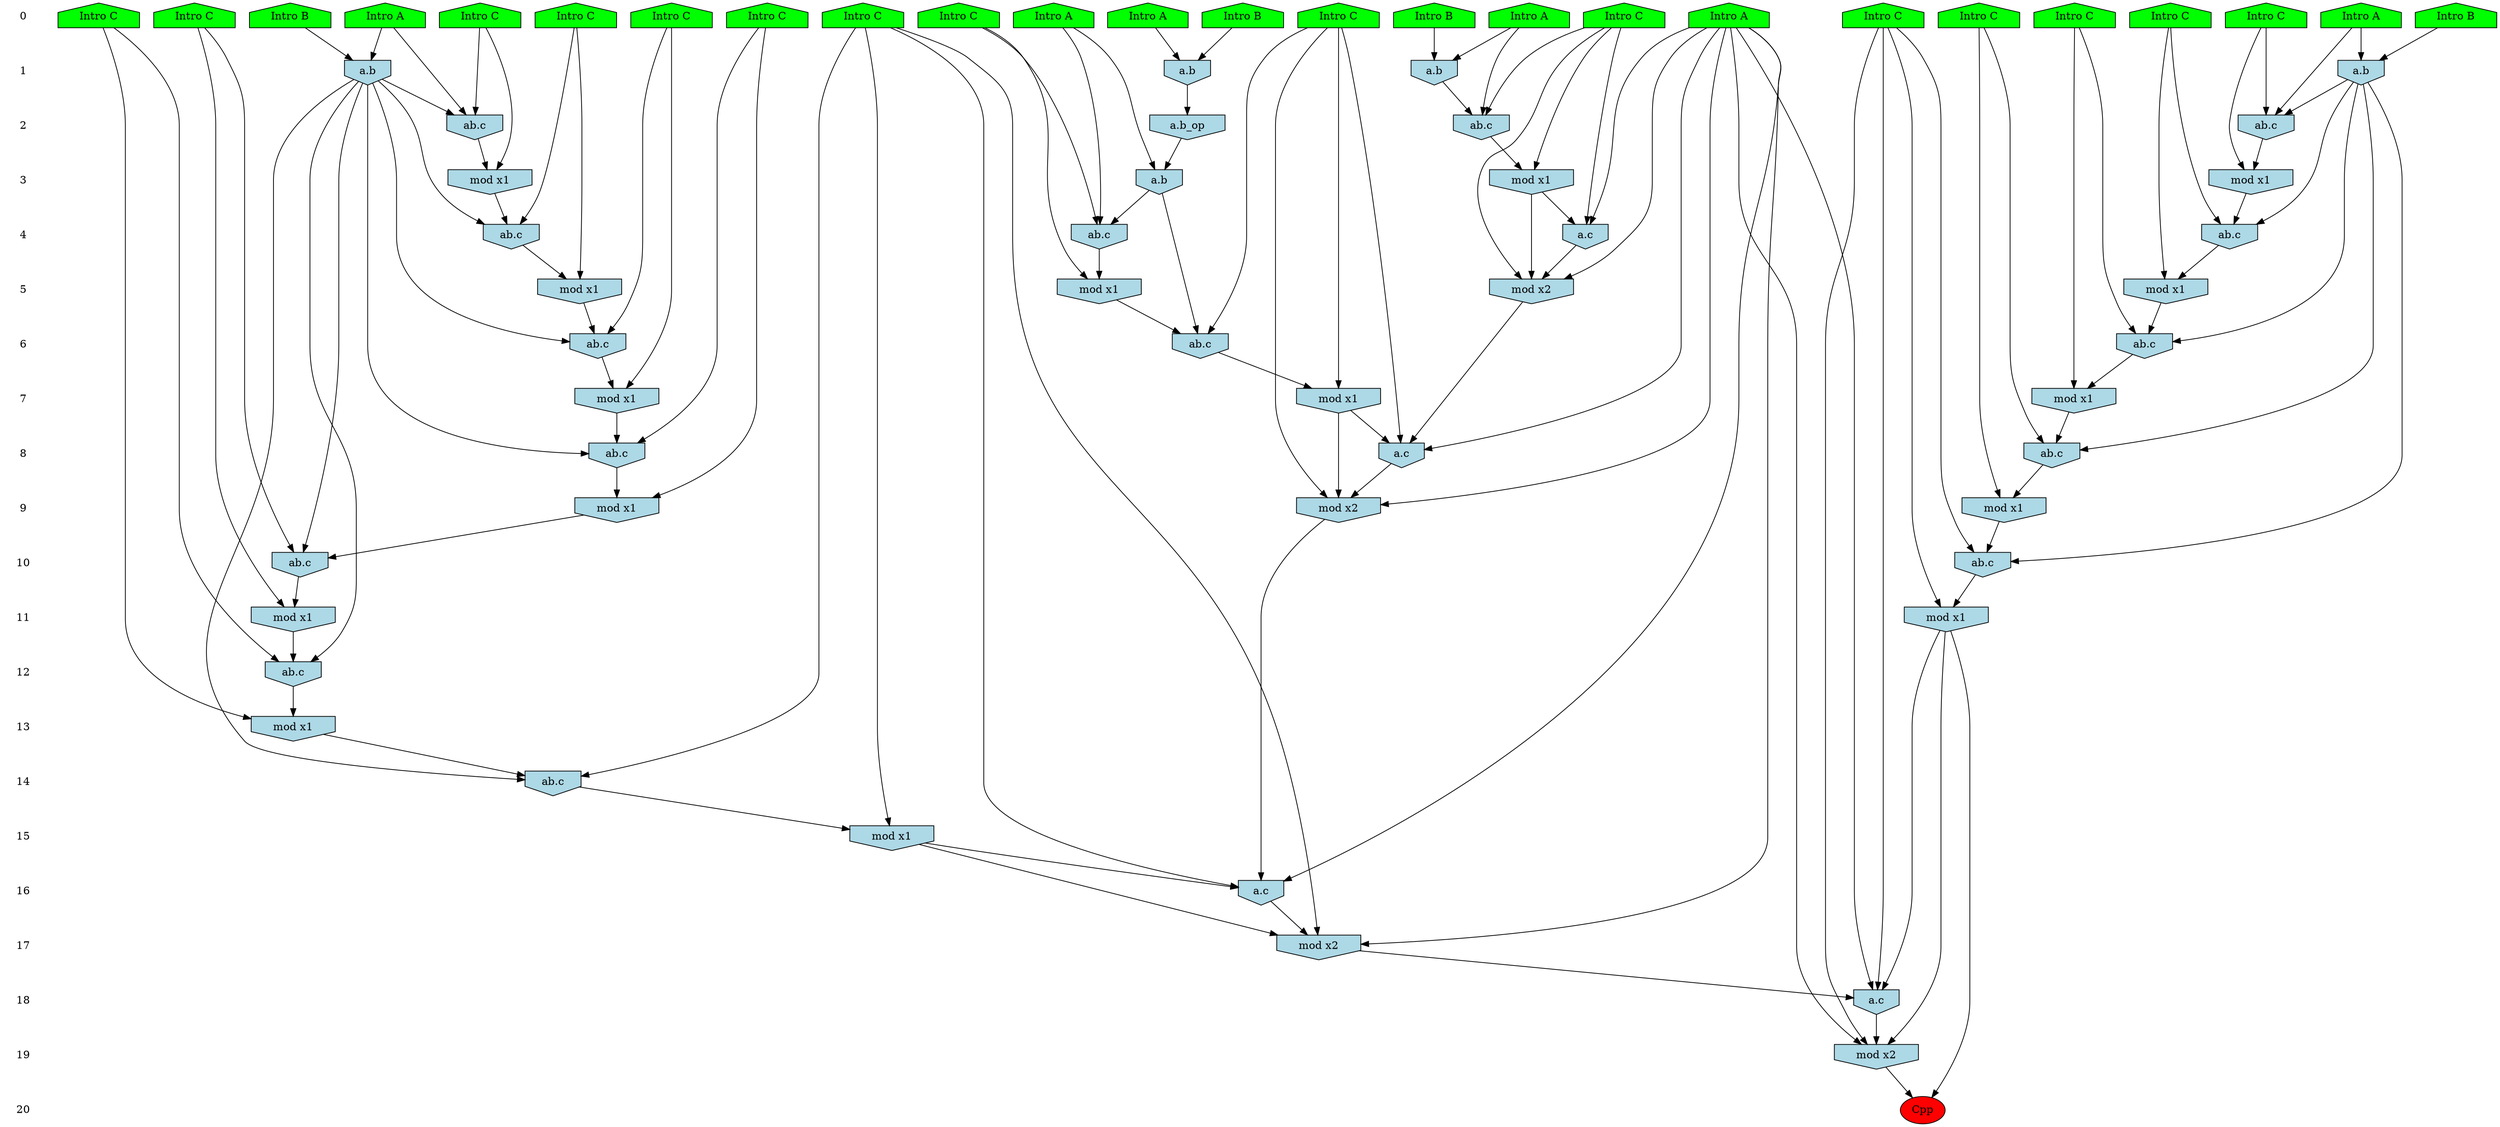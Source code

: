 /* Compression of 1 causal flows obtained in average at 1.910810E+01 t.u */
/* Compressed causal flows were: [3482] */
digraph G{
 ranksep=.5 ; 
{ rank = same ; "0" [shape=plaintext] ; node_1 [label ="Intro A", shape=house, style=filled, fillcolor=green] ;
node_2 [label ="Intro B", shape=house, style=filled, fillcolor=green] ;
node_3 [label ="Intro A", shape=house, style=filled, fillcolor=green] ;
node_4 [label ="Intro A", shape=house, style=filled, fillcolor=green] ;
node_5 [label ="Intro A", shape=house, style=filled, fillcolor=green] ;
node_6 [label ="Intro B", shape=house, style=filled, fillcolor=green] ;
node_7 [label ="Intro B", shape=house, style=filled, fillcolor=green] ;
node_8 [label ="Intro A", shape=house, style=filled, fillcolor=green] ;
node_9 [label ="Intro B", shape=house, style=filled, fillcolor=green] ;
node_10 [label ="Intro A", shape=house, style=filled, fillcolor=green] ;
node_11 [label ="Intro C", shape=house, style=filled, fillcolor=green] ;
node_12 [label ="Intro C", shape=house, style=filled, fillcolor=green] ;
node_13 [label ="Intro C", shape=house, style=filled, fillcolor=green] ;
node_14 [label ="Intro C", shape=house, style=filled, fillcolor=green] ;
node_15 [label ="Intro C", shape=house, style=filled, fillcolor=green] ;
node_16 [label ="Intro C", shape=house, style=filled, fillcolor=green] ;
node_17 [label ="Intro C", shape=house, style=filled, fillcolor=green] ;
node_18 [label ="Intro C", shape=house, style=filled, fillcolor=green] ;
node_19 [label ="Intro C", shape=house, style=filled, fillcolor=green] ;
node_20 [label ="Intro C", shape=house, style=filled, fillcolor=green] ;
node_21 [label ="Intro C", shape=house, style=filled, fillcolor=green] ;
node_22 [label ="Intro C", shape=house, style=filled, fillcolor=green] ;
node_23 [label ="Intro C", shape=house, style=filled, fillcolor=green] ;
node_24 [label ="Intro C", shape=house, style=filled, fillcolor=green] ;
node_25 [label ="Intro C", shape=house, style=filled, fillcolor=green] ;
}
{ rank = same ; "1" [shape=plaintext] ; node_26 [label="a.b", shape=invhouse, style=filled, fillcolor = lightblue] ;
node_27 [label="a.b", shape=invhouse, style=filled, fillcolor = lightblue] ;
node_28 [label="a.b", shape=invhouse, style=filled, fillcolor = lightblue] ;
node_42 [label="a.b", shape=invhouse, style=filled, fillcolor = lightblue] ;
}
{ rank = same ; "2" [shape=plaintext] ; node_29 [label="a.b_op", shape=invhouse, style=filled, fillcolor = lightblue] ;
node_30 [label="ab.c", shape=invhouse, style=filled, fillcolor = lightblue] ;
node_32 [label="ab.c", shape=invhouse, style=filled, fillcolor = lightblue] ;
node_43 [label="ab.c", shape=invhouse, style=filled, fillcolor = lightblue] ;
}
{ rank = same ; "3" [shape=plaintext] ; node_31 [label="mod x1", shape=invhouse, style=filled, fillcolor = lightblue] ;
node_33 [label="mod x1", shape=invhouse, style=filled, fillcolor = lightblue] ;
node_38 [label="a.b", shape=invhouse, style=filled, fillcolor = lightblue] ;
node_48 [label="mod x1", shape=invhouse, style=filled, fillcolor = lightblue] ;
}
{ rank = same ; "4" [shape=plaintext] ; node_34 [label="ab.c", shape=invhouse, style=filled, fillcolor = lightblue] ;
node_41 [label="ab.c", shape=invhouse, style=filled, fillcolor = lightblue] ;
node_50 [label="ab.c", shape=invhouse, style=filled, fillcolor = lightblue] ;
node_57 [label="a.c", shape=invhouse, style=filled, fillcolor = lightblue] ;
}
{ rank = same ; "5" [shape=plaintext] ; node_35 [label="mod x1", shape=invhouse, style=filled, fillcolor = lightblue] ;
node_44 [label="mod x1", shape=invhouse, style=filled, fillcolor = lightblue] ;
node_53 [label="mod x1", shape=invhouse, style=filled, fillcolor = lightblue] ;
node_58 [label="mod x2", shape=invhouse, style=filled, fillcolor = lightblue] ;
}
{ rank = same ; "6" [shape=plaintext] ; node_36 [label="ab.c", shape=invhouse, style=filled, fillcolor = lightblue] ;
node_45 [label="ab.c", shape=invhouse, style=filled, fillcolor = lightblue] ;
node_54 [label="ab.c", shape=invhouse, style=filled, fillcolor = lightblue] ;
}
{ rank = same ; "7" [shape=plaintext] ; node_37 [label="mod x1", shape=invhouse, style=filled, fillcolor = lightblue] ;
node_46 [label="mod x1", shape=invhouse, style=filled, fillcolor = lightblue] ;
node_55 [label="mod x1", shape=invhouse, style=filled, fillcolor = lightblue] ;
}
{ rank = same ; "8" [shape=plaintext] ; node_39 [label="ab.c", shape=invhouse, style=filled, fillcolor = lightblue] ;
node_59 [label="ab.c", shape=invhouse, style=filled, fillcolor = lightblue] ;
node_63 [label="a.c", shape=invhouse, style=filled, fillcolor = lightblue] ;
}
{ rank = same ; "9" [shape=plaintext] ; node_40 [label="mod x1", shape=invhouse, style=filled, fillcolor = lightblue] ;
node_60 [label="mod x1", shape=invhouse, style=filled, fillcolor = lightblue] ;
node_64 [label="mod x2", shape=invhouse, style=filled, fillcolor = lightblue] ;
}
{ rank = same ; "10" [shape=plaintext] ; node_47 [label="ab.c", shape=invhouse, style=filled, fillcolor = lightblue] ;
node_61 [label="ab.c", shape=invhouse, style=filled, fillcolor = lightblue] ;
}
{ rank = same ; "11" [shape=plaintext] ; node_49 [label="mod x1", shape=invhouse, style=filled, fillcolor = lightblue] ;
node_62 [label="mod x1", shape=invhouse, style=filled, fillcolor = lightblue] ;
}
{ rank = same ; "12" [shape=plaintext] ; node_51 [label="ab.c", shape=invhouse, style=filled, fillcolor = lightblue] ;
}
{ rank = same ; "13" [shape=plaintext] ; node_52 [label="mod x1", shape=invhouse, style=filled, fillcolor = lightblue] ;
}
{ rank = same ; "14" [shape=plaintext] ; node_56 [label="ab.c", shape=invhouse, style=filled, fillcolor = lightblue] ;
}
{ rank = same ; "15" [shape=plaintext] ; node_65 [label="mod x1", shape=invhouse, style=filled, fillcolor = lightblue] ;
}
{ rank = same ; "16" [shape=plaintext] ; node_66 [label="a.c", shape=invhouse, style=filled, fillcolor = lightblue] ;
}
{ rank = same ; "17" [shape=plaintext] ; node_67 [label="mod x2", shape=invhouse, style=filled, fillcolor = lightblue] ;
}
{ rank = same ; "18" [shape=plaintext] ; node_68 [label="a.c", shape=invhouse, style=filled, fillcolor = lightblue] ;
}
{ rank = same ; "19" [shape=plaintext] ; node_69 [label="mod x2", shape=invhouse, style=filled, fillcolor = lightblue] ;
}
{ rank = same ; "20" [shape=plaintext] ; node_70 [label ="Cpp", style=filled, fillcolor=red] ;
}
"0" -> "1" [style="invis"]; 
"1" -> "2" [style="invis"]; 
"2" -> "3" [style="invis"]; 
"3" -> "4" [style="invis"]; 
"4" -> "5" [style="invis"]; 
"5" -> "6" [style="invis"]; 
"6" -> "7" [style="invis"]; 
"7" -> "8" [style="invis"]; 
"8" -> "9" [style="invis"]; 
"9" -> "10" [style="invis"]; 
"10" -> "11" [style="invis"]; 
"11" -> "12" [style="invis"]; 
"12" -> "13" [style="invis"]; 
"13" -> "14" [style="invis"]; 
"14" -> "15" [style="invis"]; 
"15" -> "16" [style="invis"]; 
"16" -> "17" [style="invis"]; 
"17" -> "18" [style="invis"]; 
"18" -> "19" [style="invis"]; 
"19" -> "20" [style="invis"]; 
node_4 -> node_26
node_9 -> node_26
node_6 -> node_27
node_8 -> node_27
node_1 -> node_28
node_2 -> node_28
node_28 -> node_29
node_4 -> node_30
node_21 -> node_30
node_26 -> node_30
node_21 -> node_31
node_30 -> node_31
node_8 -> node_32
node_16 -> node_32
node_27 -> node_32
node_16 -> node_33
node_32 -> node_33
node_17 -> node_34
node_27 -> node_34
node_33 -> node_34
node_17 -> node_35
node_34 -> node_35
node_23 -> node_36
node_27 -> node_36
node_35 -> node_36
node_23 -> node_37
node_36 -> node_37
node_5 -> node_38
node_29 -> node_38
node_12 -> node_39
node_27 -> node_39
node_37 -> node_39
node_12 -> node_40
node_39 -> node_40
node_5 -> node_41
node_18 -> node_41
node_38 -> node_41
node_7 -> node_42
node_10 -> node_42
node_10 -> node_43
node_11 -> node_43
node_42 -> node_43
node_18 -> node_44
node_41 -> node_44
node_19 -> node_45
node_38 -> node_45
node_44 -> node_45
node_19 -> node_46
node_45 -> node_46
node_13 -> node_47
node_27 -> node_47
node_40 -> node_47
node_11 -> node_48
node_43 -> node_48
node_13 -> node_49
node_47 -> node_49
node_24 -> node_50
node_42 -> node_50
node_48 -> node_50
node_25 -> node_51
node_27 -> node_51
node_49 -> node_51
node_25 -> node_52
node_51 -> node_52
node_24 -> node_53
node_50 -> node_53
node_15 -> node_54
node_42 -> node_54
node_53 -> node_54
node_15 -> node_55
node_54 -> node_55
node_14 -> node_56
node_27 -> node_56
node_52 -> node_56
node_3 -> node_57
node_21 -> node_57
node_31 -> node_57
node_3 -> node_58
node_21 -> node_58
node_31 -> node_58
node_57 -> node_58
node_22 -> node_59
node_42 -> node_59
node_55 -> node_59
node_22 -> node_60
node_59 -> node_60
node_20 -> node_61
node_42 -> node_61
node_60 -> node_61
node_20 -> node_62
node_61 -> node_62
node_3 -> node_63
node_19 -> node_63
node_46 -> node_63
node_58 -> node_63
node_3 -> node_64
node_19 -> node_64
node_46 -> node_64
node_63 -> node_64
node_14 -> node_65
node_56 -> node_65
node_3 -> node_66
node_14 -> node_66
node_64 -> node_66
node_65 -> node_66
node_3 -> node_67
node_14 -> node_67
node_65 -> node_67
node_66 -> node_67
node_3 -> node_68
node_20 -> node_68
node_62 -> node_68
node_67 -> node_68
node_3 -> node_69
node_20 -> node_69
node_62 -> node_69
node_68 -> node_69
node_62 -> node_70
node_69 -> node_70
}
/*
 Dot generation time: 0.000274
*/
